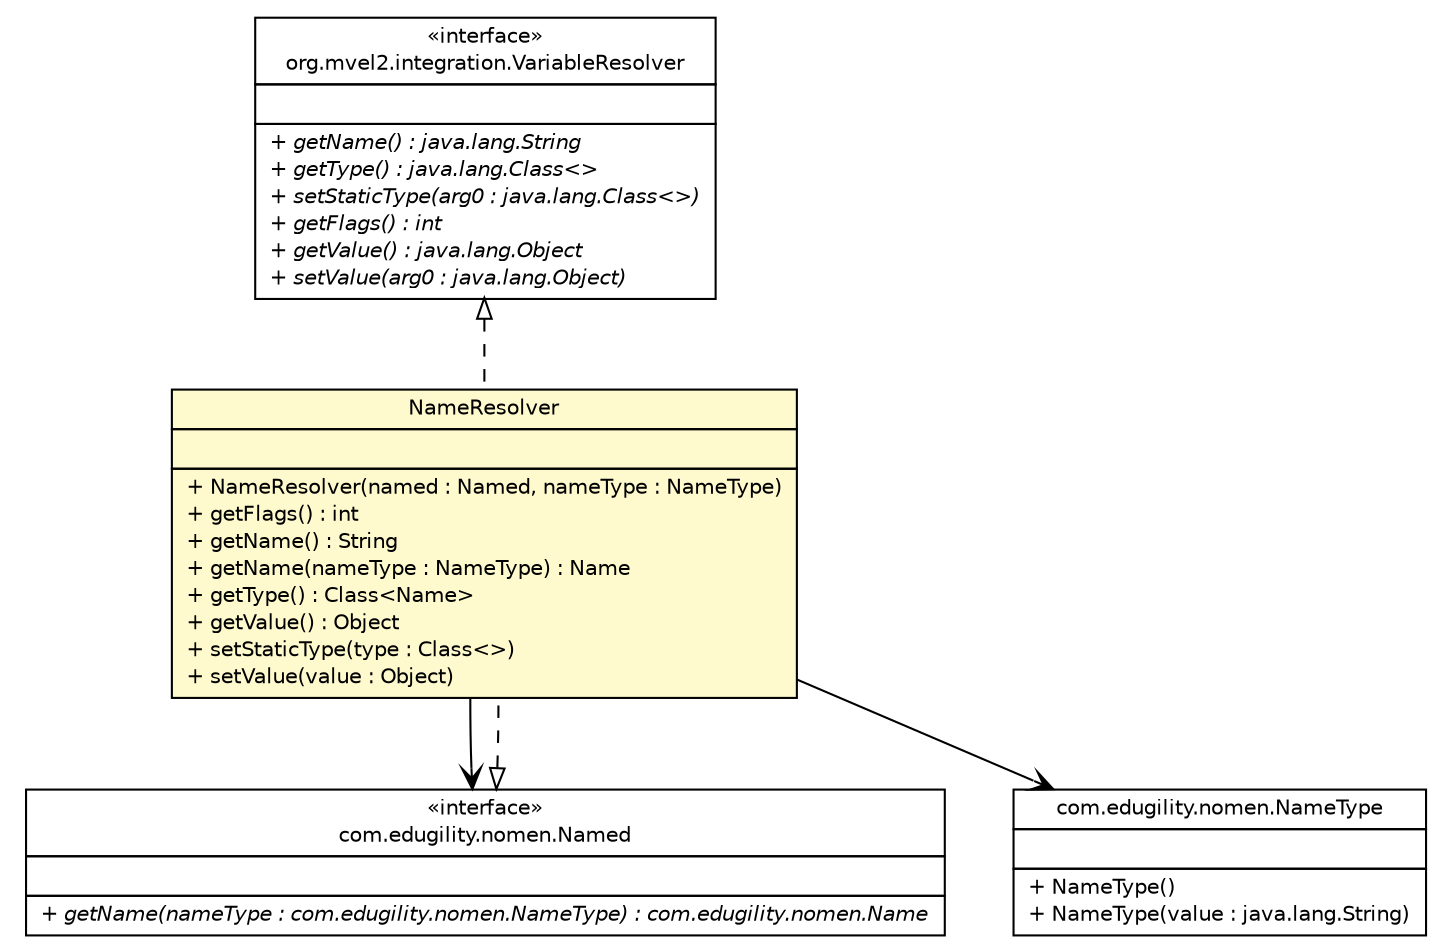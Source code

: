 #!/usr/local/bin/dot
#
# Class diagram 
# Generated by UMLGraph version R5_6-24-gf6e263 (http://www.umlgraph.org/)
#

digraph G {
	edge [fontname="Helvetica",fontsize=10,labelfontname="Helvetica",labelfontsize=10];
	node [fontname="Helvetica",fontsize=10,shape=plaintext];
	nodesep=0.25;
	ranksep=0.5;
	// com.edugility.nomen.NameType
	c108 [label=<<table title="com.edugility.nomen.NameType" border="0" cellborder="1" cellspacing="0" cellpadding="2" port="p" href="../NameType.html">
		<tr><td><table border="0" cellspacing="0" cellpadding="1">
<tr><td align="center" balign="center"> com.edugility.nomen.NameType </td></tr>
		</table></td></tr>
		<tr><td><table border="0" cellspacing="0" cellpadding="1">
<tr><td align="left" balign="left">  </td></tr>
		</table></td></tr>
		<tr><td><table border="0" cellspacing="0" cellpadding="1">
<tr><td align="left" balign="left"> + NameType() </td></tr>
<tr><td align="left" balign="left"> + NameType(value : java.lang.String) </td></tr>
		</table></td></tr>
		</table>>, URL="../NameType.html", fontname="Helvetica", fontcolor="black", fontsize=10.0];
	// com.edugility.nomen.Named
	c111 [label=<<table title="com.edugility.nomen.Named" border="0" cellborder="1" cellspacing="0" cellpadding="2" port="p" href="../Named.html">
		<tr><td><table border="0" cellspacing="0" cellpadding="1">
<tr><td align="center" balign="center"> &#171;interface&#187; </td></tr>
<tr><td align="center" balign="center"> com.edugility.nomen.Named </td></tr>
		</table></td></tr>
		<tr><td><table border="0" cellspacing="0" cellpadding="1">
<tr><td align="left" balign="left">  </td></tr>
		</table></td></tr>
		<tr><td><table border="0" cellspacing="0" cellpadding="1">
<tr><td align="left" balign="left"><font face="Helvetica-Oblique" point-size="10.0"> + getName(nameType : com.edugility.nomen.NameType) : com.edugility.nomen.Name </font></td></tr>
		</table></td></tr>
		</table>>, URL="../Named.html", fontname="Helvetica", fontcolor="black", fontsize=10.0];
	// com.edugility.nomen.mvel.NameResolver
	c117 [label=<<table title="com.edugility.nomen.mvel.NameResolver" border="0" cellborder="1" cellspacing="0" cellpadding="2" port="p" bgcolor="lemonChiffon" href="./NameResolver.html">
		<tr><td><table border="0" cellspacing="0" cellpadding="1">
<tr><td align="center" balign="center"> NameResolver </td></tr>
		</table></td></tr>
		<tr><td><table border="0" cellspacing="0" cellpadding="1">
<tr><td align="left" balign="left">  </td></tr>
		</table></td></tr>
		<tr><td><table border="0" cellspacing="0" cellpadding="1">
<tr><td align="left" balign="left"> + NameResolver(named : Named, nameType : NameType) </td></tr>
<tr><td align="left" balign="left"> + getFlags() : int </td></tr>
<tr><td align="left" balign="left"> + getName() : String </td></tr>
<tr><td align="left" balign="left"> + getName(nameType : NameType) : Name </td></tr>
<tr><td align="left" balign="left"> + getType() : Class&lt;Name&gt; </td></tr>
<tr><td align="left" balign="left"> + getValue() : Object </td></tr>
<tr><td align="left" balign="left"> + setStaticType(type : Class&lt;&gt;) </td></tr>
<tr><td align="left" balign="left"> + setValue(value : Object) </td></tr>
		</table></td></tr>
		</table>>, URL="./NameResolver.html", fontname="Helvetica", fontcolor="black", fontsize=10.0];
	//com.edugility.nomen.mvel.NameResolver implements org.mvel2.integration.VariableResolver
	c118:p -> c117:p [dir=back,arrowtail=empty,style=dashed];
	//com.edugility.nomen.mvel.NameResolver implements com.edugility.nomen.Named
	c111:p -> c117:p [dir=back,arrowtail=empty,style=dashed];
	// com.edugility.nomen.mvel.NameResolver NAVASSOC com.edugility.nomen.Named
	c117:p -> c111:p [taillabel="", label="", headlabel="", fontname="Helvetica", fontcolor="black", fontsize=10.0, color="black", arrowhead=open];
	// com.edugility.nomen.mvel.NameResolver NAVASSOC com.edugility.nomen.NameType
	c117:p -> c108:p [taillabel="", label="", headlabel="", fontname="Helvetica", fontcolor="black", fontsize=10.0, color="black", arrowhead=open];
	// org.mvel2.integration.VariableResolver
	c118 [label=<<table title="org.mvel2.integration.VariableResolver" border="0" cellborder="1" cellspacing="0" cellpadding="2" port="p">
		<tr><td><table border="0" cellspacing="0" cellpadding="1">
<tr><td align="center" balign="center"> &#171;interface&#187; </td></tr>
<tr><td align="center" balign="center"> org.mvel2.integration.VariableResolver </td></tr>
		</table></td></tr>
		<tr><td><table border="0" cellspacing="0" cellpadding="1">
<tr><td align="left" balign="left">  </td></tr>
		</table></td></tr>
		<tr><td><table border="0" cellspacing="0" cellpadding="1">
<tr><td align="left" balign="left"><font face="Helvetica-Oblique" point-size="10.0"> + getName() : java.lang.String </font></td></tr>
<tr><td align="left" balign="left"><font face="Helvetica-Oblique" point-size="10.0"> + getType() : java.lang.Class&lt;&gt; </font></td></tr>
<tr><td align="left" balign="left"><font face="Helvetica-Oblique" point-size="10.0"> + setStaticType(arg0 : java.lang.Class&lt;&gt;) </font></td></tr>
<tr><td align="left" balign="left"><font face="Helvetica-Oblique" point-size="10.0"> + getFlags() : int </font></td></tr>
<tr><td align="left" balign="left"><font face="Helvetica-Oblique" point-size="10.0"> + getValue() : java.lang.Object </font></td></tr>
<tr><td align="left" balign="left"><font face="Helvetica-Oblique" point-size="10.0"> + setValue(arg0 : java.lang.Object) </font></td></tr>
		</table></td></tr>
		</table>>, URL="null", fontname="Helvetica", fontcolor="black", fontsize=10.0];
}

